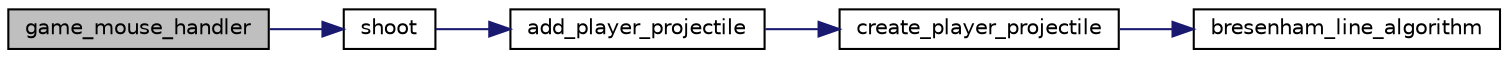 digraph "game_mouse_handler"
{
 // LATEX_PDF_SIZE
  edge [fontname="Helvetica",fontsize="10",labelfontname="Helvetica",labelfontsize="10"];
  node [fontname="Helvetica",fontsize="10",shape=record];
  rankdir="LR";
  Node1 [label="game_mouse_handler",height=0.2,width=0.4,color="black", fillcolor="grey75", style="filled", fontcolor="black",tooltip="Handles the data received from the mouse interrupts, during the game."];
  Node1 -> Node2 [color="midnightblue",fontsize="10",style="solid",fontname="Helvetica"];
  Node2 [label="shoot",height=0.2,width=0.4,color="black", fillcolor="white", style="filled",URL="$group__logic.html#ga11e11a24b8eea7952c31294bbfd74435",tooltip="Shoots towards the current cursor positions."];
  Node2 -> Node3 [color="midnightblue",fontsize="10",style="solid",fontname="Helvetica"];
  Node3 [label="add_player_projectile",height=0.2,width=0.4,color="black", fillcolor="white", style="filled",URL="$group__logic.html#ga101db24846cb41f73876ebf34ea0b791",tooltip="Creates a Player_projectile object, and adds it to player_projectiles."];
  Node3 -> Node4 [color="midnightblue",fontsize="10",style="solid",fontname="Helvetica"];
  Node4 [label="create_player_projectile",height=0.2,width=0.4,color="black", fillcolor="white", style="filled",URL="$logic_8c.html#ac441ef521d53011e6bcfc87dbc2d7d4d",tooltip=" "];
  Node4 -> Node5 [color="midnightblue",fontsize="10",style="solid",fontname="Helvetica"];
  Node5 [label="bresenham_line_algorithm",height=0.2,width=0.4,color="black", fillcolor="white", style="filled",URL="$group__logic.html#ga085bf19daa3d4c04caef2c3190e140fa",tooltip="Generates the Player_projectile's array of points."];
}
